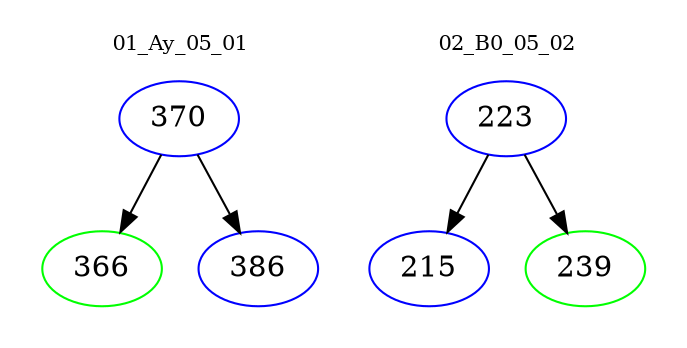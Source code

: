 digraph{
subgraph cluster_0 {
color = white
label = "01_Ay_05_01";
fontsize=10;
T0_370 [label="370", color="blue"]
T0_370 -> T0_366 [color="black"]
T0_366 [label="366", color="green"]
T0_370 -> T0_386 [color="black"]
T0_386 [label="386", color="blue"]
}
subgraph cluster_1 {
color = white
label = "02_B0_05_02";
fontsize=10;
T1_223 [label="223", color="blue"]
T1_223 -> T1_215 [color="black"]
T1_215 [label="215", color="blue"]
T1_223 -> T1_239 [color="black"]
T1_239 [label="239", color="green"]
}
}
